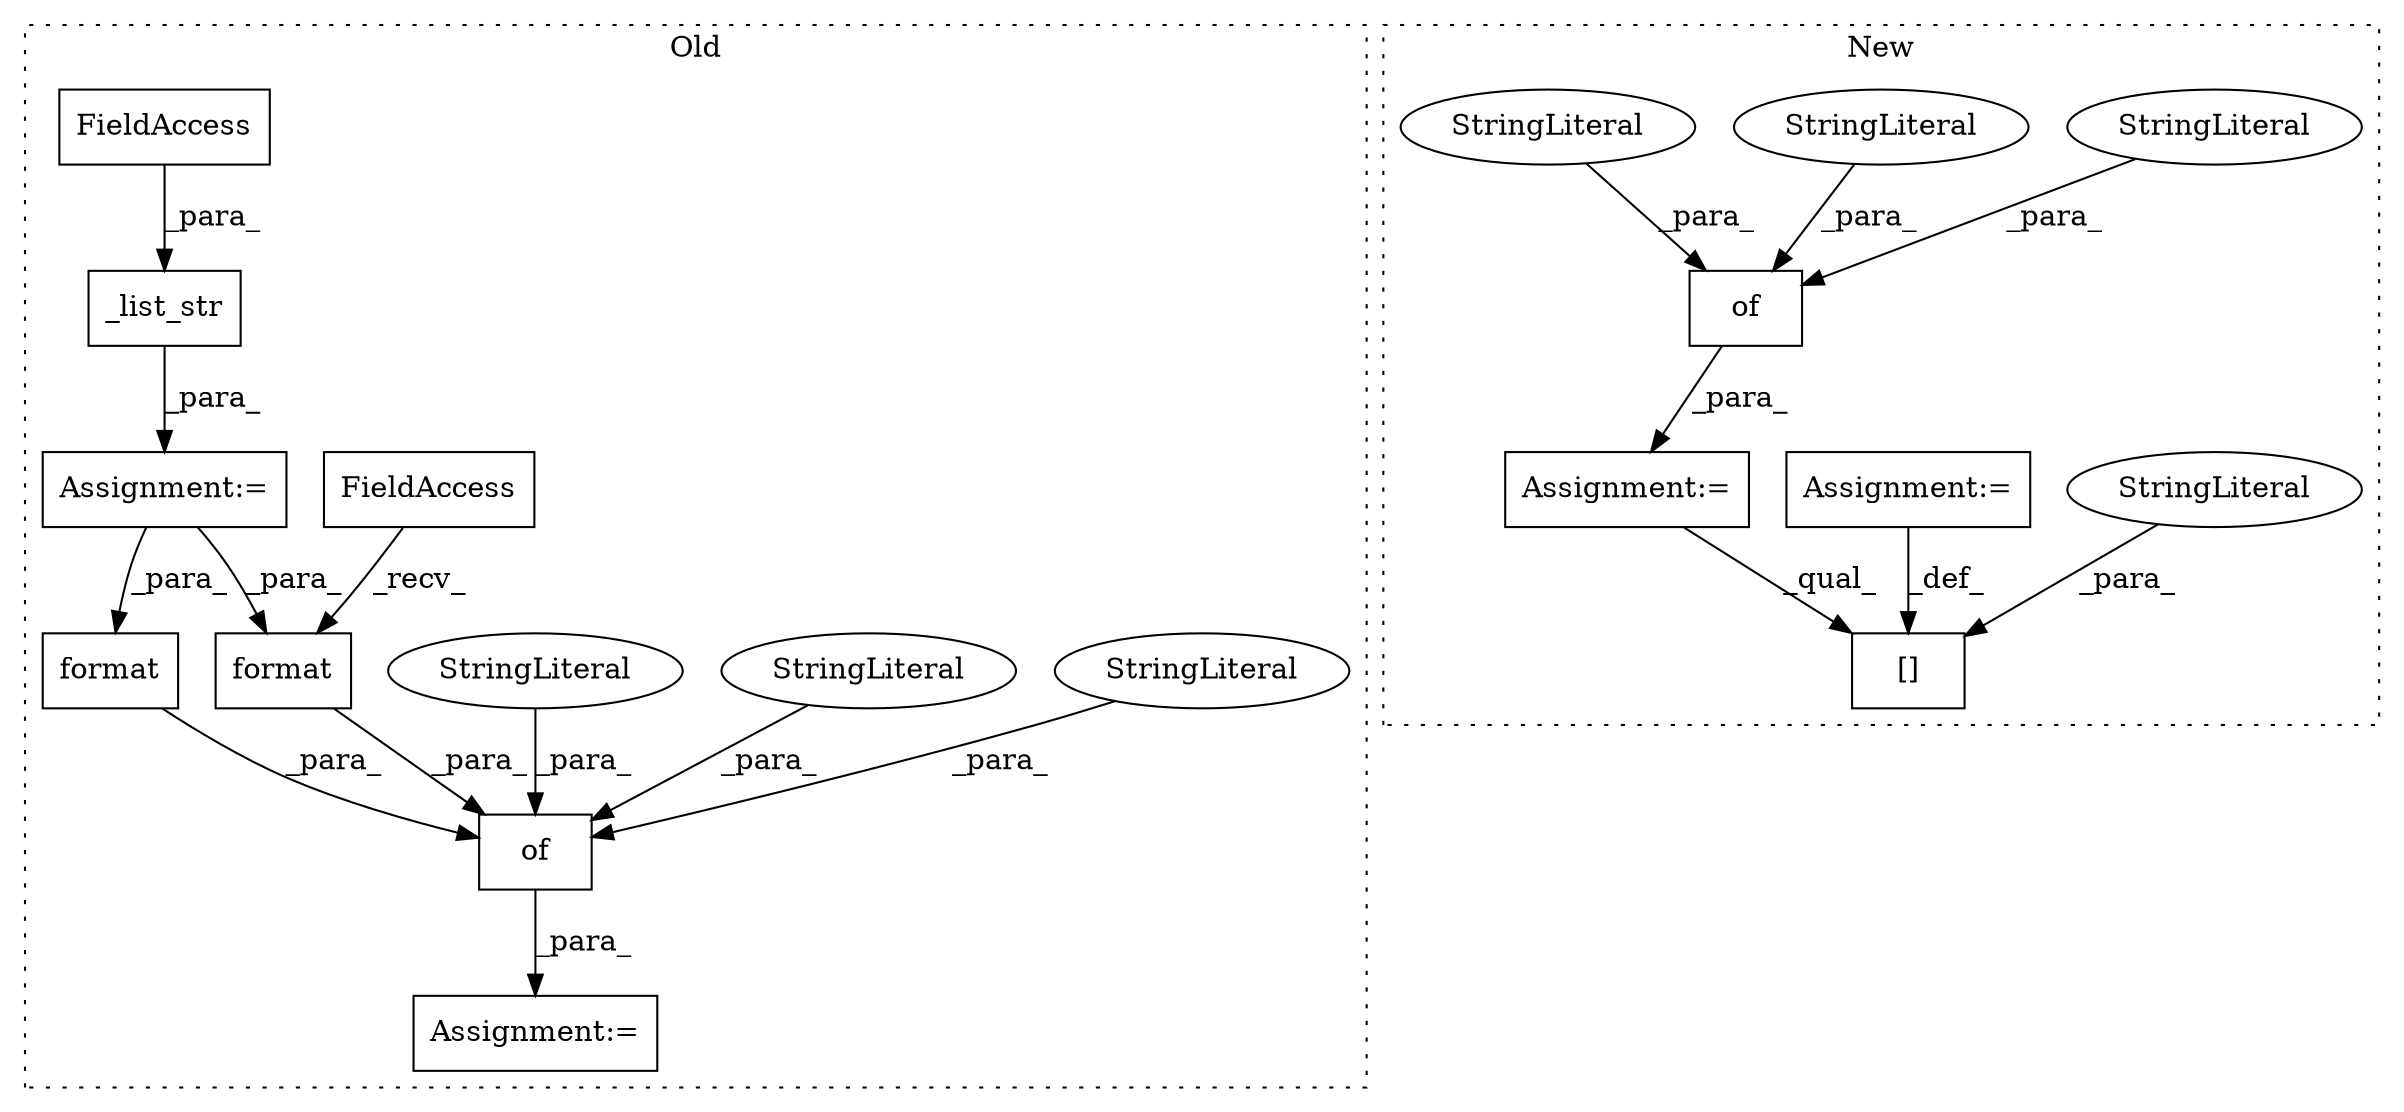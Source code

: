 digraph G {
subgraph cluster0 {
1 [label="_list_str" a="32" s="1205,1228" l="10,1" shape="box"];
3 [label="format" a="32" s="1290,1304" l="7,1" shape="box"];
5 [label="of" a="32" s="1252,1421" l="3,1" shape="box"];
7 [label="Assignment:=" a="7" s="1204" l="1" shape="box"];
9 [label="format" a="32" s="1342,1356" l="7,1" shape="box"];
10 [label="FieldAccess" a="22" s="1263" l="26" shape="box"];
13 [label="StringLiteral" a="45" s="1255" l="7" shape="ellipse"];
14 [label="StringLiteral" a="45" s="1306" l="8" shape="ellipse"];
15 [label="StringLiteral" a="45" s="1358" l="6" shape="ellipse"];
16 [label="Assignment:=" a="7" s="1247" l="1" shape="box"];
18 [label="FieldAccess" a="22" s="1215" l="13" shape="box"];
label = "Old";
style="dotted";
}
subgraph cluster1 {
2 [label="[]" a="2" s="862,889" l="13,1" shape="box"];
4 [label="StringLiteral" a="45" s="875" l="14" shape="ellipse"];
6 [label="of" a="32" s="744,822" l="3,1" shape="box"];
8 [label="Assignment:=" a="7" s="890" l="1" shape="box"];
11 [label="StringLiteral" a="45" s="799" l="11" shape="ellipse"];
12 [label="StringLiteral" a="45" s="811" l="11" shape="ellipse"];
17 [label="StringLiteral" a="45" s="765" l="17" shape="ellipse"];
19 [label="Assignment:=" a="7" s="739" l="1" shape="box"];
label = "New";
style="dotted";
}
1 -> 7 [label="_para_"];
3 -> 5 [label="_para_"];
4 -> 2 [label="_para_"];
5 -> 16 [label="_para_"];
6 -> 19 [label="_para_"];
7 -> 3 [label="_para_"];
7 -> 9 [label="_para_"];
8 -> 2 [label="_def_"];
9 -> 5 [label="_para_"];
10 -> 3 [label="_recv_"];
11 -> 6 [label="_para_"];
12 -> 6 [label="_para_"];
13 -> 5 [label="_para_"];
14 -> 5 [label="_para_"];
15 -> 5 [label="_para_"];
17 -> 6 [label="_para_"];
18 -> 1 [label="_para_"];
19 -> 2 [label="_qual_"];
}